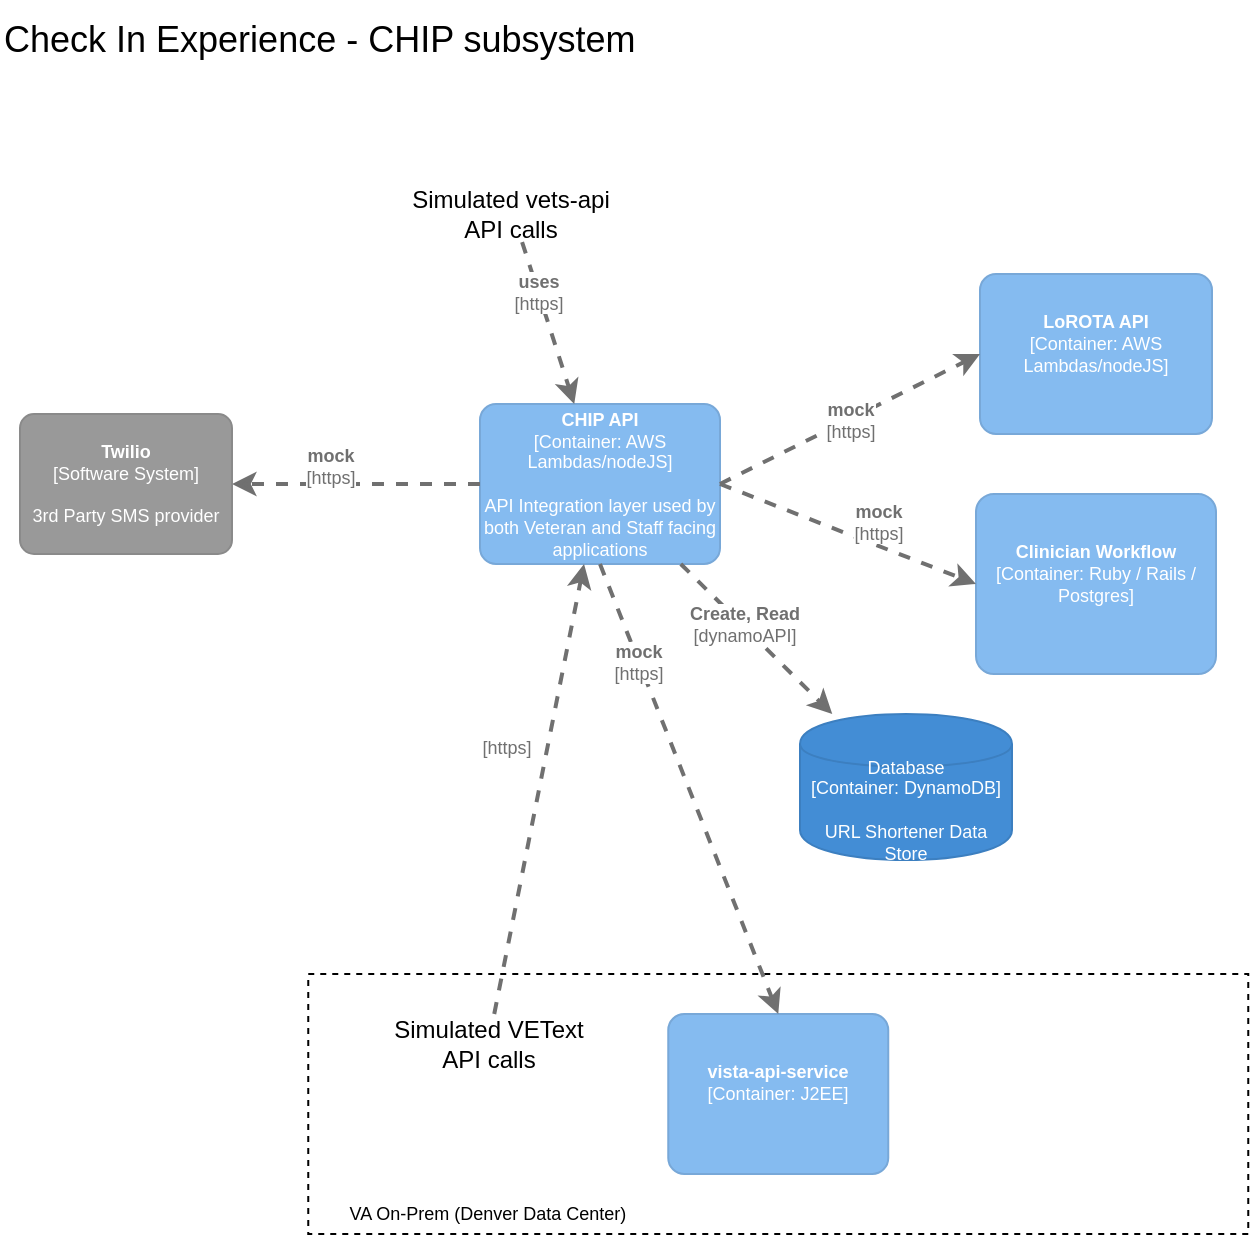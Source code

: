 <mxfile version="17.4.2" type="device" pages="2"><diagram id="0kmzMJJzeJOMZ-HE_vw-" name="container-diagram"><mxGraphModel dx="1106" dy="900" grid="1" gridSize="10" guides="1" tooltips="1" connect="1" arrows="1" fold="1" page="1" pageScale="1" pageWidth="850" pageHeight="1100" math="0" shadow="0"><root><mxCell id="0"/><mxCell id="1" parent="0"/><mxCell id="M__xR34WGRJQp1LNjwT0-4" value="" style="rounded=0;whiteSpace=wrap;html=1;dashed=1;fontSize=9;" parent="1" vertex="1"><mxGeometry x="194.13" y="500" width="470" height="130" as="geometry"/></mxCell><mxCell id="M__xR34WGRJQp1LNjwT0-5" value="&lt;font style=&quot;font-size: 18px&quot;&gt;Check In Experience - CHIP subsystem&lt;/font&gt;" style="text;html=1;strokeColor=none;fillColor=none;align=left;verticalAlign=middle;whiteSpace=wrap;rounded=0;dashed=1;" parent="1" vertex="1"><mxGeometry x="40" y="13" width="540" height="40" as="geometry"/></mxCell><object placeholders="1" c4Name="CHIP API" c4Type="Container" c4Technology="AWS Lambdas/nodeJS" c4Description="API Integration layer used by both Veteran and Staff facing applications" label="&lt;b style=&quot;font-size: 9px;&quot;&gt;%c4Name%&lt;/b&gt;&lt;div style=&quot;font-size: 9px;&quot;&gt;[%c4Type%: %c4Technology%]&lt;/div&gt;&lt;br style=&quot;font-size: 9px;&quot;&gt;&lt;div style=&quot;font-size: 9px;&quot;&gt;%c4Description%&lt;/div&gt;" link="data:page/id,PdkEBCP_D8CU_x1jGga0" id="M__xR34WGRJQp1LNjwT0-38"><mxCell style="rounded=1;whiteSpace=wrap;html=1;labelBackgroundColor=none;fillColor=#85BBF0;fontColor=#ffffff;align=center;arcSize=10;strokeColor=#78A8D8;metaEdit=1;metaData={&quot;c4Type&quot;:{&quot;editable&quot;:false}};points=[[0.25,0,0],[0.5,0,0],[0.75,0,0],[1,0.25,0],[1,0.5,0],[1,0.75,0],[0.75,1,0],[0.5,1,0],[0.25,1,0],[0,0.75,0],[0,0.5,0],[0,0.25,0]];fontSize=9;" parent="1" vertex="1"><mxGeometry x="280" y="215" width="120" height="80" as="geometry"/></mxCell></object><object placeholders="1" c4Name="LoROTA API" c4Type="Container" c4Technology="AWS Lambdas/nodeJS" c4Description="" label="&lt;b style=&quot;font-size: 9px;&quot;&gt;%c4Name%&lt;/b&gt;&lt;div style=&quot;font-size: 9px;&quot;&gt;[%c4Type%: %c4Technology%]&lt;/div&gt;&lt;br style=&quot;font-size: 9px;&quot;&gt;&lt;div style=&quot;font-size: 9px;&quot;&gt;%c4Description%&lt;/div&gt;" id="M__xR34WGRJQp1LNjwT0-39"><mxCell style="rounded=1;whiteSpace=wrap;html=1;labelBackgroundColor=none;fillColor=#85BBF0;fontColor=#ffffff;align=center;arcSize=10;strokeColor=#78A8D8;metaEdit=1;metaData={&quot;c4Type&quot;:{&quot;editable&quot;:false}};points=[[0.25,0,0],[0.5,0,0],[0.75,0,0],[1,0.25,0],[1,0.5,0],[1,0.75,0],[0.75,1,0],[0.5,1,0],[0.25,1,0],[0,0.75,0],[0,0.5,0],[0,0.25,0]];fontSize=9;" parent="1" vertex="1"><mxGeometry x="530.0" y="150" width="116" height="80" as="geometry"/></mxCell></object><object placeholders="1" c4Type="Relationship" c4Technology="https" c4Description="mock" label="&lt;div style=&quot;text-align: left; font-size: 9px;&quot;&gt;&lt;div style=&quot;text-align: center; font-size: 9px;&quot;&gt;&lt;b style=&quot;font-size: 9px;&quot;&gt;%c4Description%&lt;/b&gt;&lt;/div&gt;&lt;div style=&quot;text-align: center; font-size: 9px;&quot;&gt;[%c4Technology%]&lt;/div&gt;&lt;/div&gt;" id="M__xR34WGRJQp1LNjwT0-43"><mxCell style="edgeStyle=none;rounded=0;html=1;jettySize=auto;orthogonalLoop=1;strokeColor=#707070;strokeWidth=2;fontColor=#707070;jumpStyle=none;dashed=1;metaEdit=1;metaData={&quot;c4Type&quot;:{&quot;editable&quot;:false}};exitX=1;exitY=0.5;exitDx=0;exitDy=0;exitPerimeter=0;fontSize=9;entryX=0;entryY=0.5;entryDx=0;entryDy=0;entryPerimeter=0;" parent="1" source="M__xR34WGRJQp1LNjwT0-38" target="M__xR34WGRJQp1LNjwT0-39" edge="1"><mxGeometry width="160" relative="1" as="geometry"><mxPoint x="671" y="227" as="sourcePoint"/><mxPoint x="662" y="160" as="targetPoint"/></mxGeometry></mxCell></object><mxCell id="M__xR34WGRJQp1LNjwT0-47" value="VA On-Prem (Denver Data Center)" style="text;html=1;strokeColor=none;fillColor=none;align=center;verticalAlign=middle;whiteSpace=wrap;rounded=0;dashed=1;fontSize=9;" parent="1" vertex="1"><mxGeometry x="194.13" y="610" width="180" height="20" as="geometry"/></mxCell><object placeholders="1" c4Type="Relationship" c4Technology="https" c4Description="mock" label="&lt;div style=&quot;text-align: left; font-size: 9px;&quot;&gt;&lt;div style=&quot;text-align: center; font-size: 9px;&quot;&gt;&lt;b style=&quot;font-size: 9px;&quot;&gt;%c4Description%&lt;/b&gt;&lt;/div&gt;&lt;div style=&quot;text-align: center; font-size: 9px;&quot;&gt;[%c4Technology%]&lt;/div&gt;&lt;/div&gt;" id="M__xR34WGRJQp1LNjwT0-50"><mxCell style="edgeStyle=none;rounded=0;html=1;jettySize=auto;orthogonalLoop=1;strokeColor=#707070;strokeWidth=2;fontColor=#707070;jumpStyle=none;dashed=1;metaEdit=1;metaData={&quot;c4Type&quot;:{&quot;editable&quot;:false}};exitX=0;exitY=0.5;exitDx=0;exitDy=0;exitPerimeter=0;fontSize=9;entryX=1;entryY=0.5;entryDx=0;entryDy=0;entryPerimeter=0;" parent="1" source="M__xR34WGRJQp1LNjwT0-38" target="M__xR34WGRJQp1LNjwT0-54" edge="1"><mxGeometry x="0.213" y="-9" width="160" relative="1" as="geometry"><mxPoint x="384" y="367" as="sourcePoint"/><mxPoint x="128" y="240" as="targetPoint"/><mxPoint as="offset"/></mxGeometry></mxCell></object><object placeholders="1" c4Name="vista-api-service" c4Type="Container" c4Technology="J2EE" c4Description="" label="&lt;b style=&quot;font-size: 9px;&quot;&gt;%c4Name%&lt;/b&gt;&lt;div style=&quot;font-size: 9px;&quot;&gt;[%c4Type%: %c4Technology%]&lt;/div&gt;&lt;br style=&quot;font-size: 9px;&quot;&gt;&lt;div style=&quot;font-size: 9px;&quot;&gt;%c4Description%&lt;/div&gt;" id="M__xR34WGRJQp1LNjwT0-51"><mxCell style="rounded=1;whiteSpace=wrap;html=1;labelBackgroundColor=none;fillColor=#85BBF0;fontColor=#ffffff;align=center;arcSize=10;strokeColor=#78A8D8;metaEdit=1;metaData={&quot;c4Type&quot;:{&quot;editable&quot;:false}};points=[[0.25,0,0],[0.5,0,0],[0.75,0,0],[1,0.25,0],[1,0.5,0],[1,0.75,0],[0.75,1,0],[0.5,1,0],[0.25,1,0],[0,0.75,0],[0,0.5,0],[0,0.25,0]];fontSize=9;" parent="1" vertex="1"><mxGeometry x="374.13" y="520" width="110" height="80" as="geometry"/></mxCell></object><object placeholders="1" c4Type="Relationship" c4Technology="https" c4Description="mock" label="&lt;div style=&quot;text-align: left; font-size: 9px;&quot;&gt;&lt;div style=&quot;text-align: center; font-size: 9px;&quot;&gt;&lt;b style=&quot;font-size: 9px;&quot;&gt;%c4Description%&lt;/b&gt;&lt;/div&gt;&lt;div style=&quot;text-align: center; font-size: 9px;&quot;&gt;[%c4Technology%]&lt;/div&gt;&lt;/div&gt;" id="M__xR34WGRJQp1LNjwT0-52"><mxCell style="edgeStyle=none;rounded=0;html=1;jettySize=auto;orthogonalLoop=1;strokeColor=#707070;strokeWidth=2;fontColor=#707070;jumpStyle=none;dashed=1;metaEdit=1;metaData={&quot;c4Type&quot;:{&quot;editable&quot;:false}};exitX=0.5;exitY=1;exitDx=0;exitDy=0;exitPerimeter=0;entryX=0.5;entryY=0;entryDx=0;entryDy=0;entryPerimeter=0;fontSize=9;" parent="1" source="M__xR34WGRJQp1LNjwT0-38" target="M__xR34WGRJQp1LNjwT0-51" edge="1"><mxGeometry x="-0.568" width="160" relative="1" as="geometry"><mxPoint x="374" y="397" as="sourcePoint"/><mxPoint x="534" y="397" as="targetPoint"/><mxPoint as="offset"/></mxGeometry></mxCell></object><object placeholders="1" c4Name="Twilio" c4Type="Software System" c4Description="3rd Party SMS provider" label="&lt;b style=&quot;font-size: 9px;&quot;&gt;%c4Name%&lt;/b&gt;&lt;div style=&quot;font-size: 9px;&quot;&gt;[%c4Type%]&lt;/div&gt;&lt;br style=&quot;font-size: 9px;&quot;&gt;&lt;div style=&quot;font-size: 9px;&quot;&gt;%c4Description%&lt;/div&gt;" id="M__xR34WGRJQp1LNjwT0-54"><mxCell style="rounded=1;whiteSpace=wrap;html=1;labelBackgroundColor=none;fillColor=#999999;fontColor=#ffffff;align=center;arcSize=10;strokeColor=#8A8A8A;metaEdit=1;metaData={&quot;c4Type&quot;:{&quot;editable&quot;:false}};points=[[0.25,0,0],[0.5,0,0],[0.75,0,0],[1,0.25,0],[1,0.5,0],[1,0.75,0],[0.75,1,0],[0.5,1,0],[0.25,1,0],[0,0.75,0],[0,0.5,0],[0,0.25,0]];fontSize=9;" parent="1" vertex="1"><mxGeometry x="50" y="220" width="106" height="70" as="geometry"/></mxCell></object><object placeholders="1" c4Type="Relationship" c4Technology="https" c4Description="" label="&lt;div style=&quot;text-align: left; font-size: 9px;&quot;&gt;&lt;div style=&quot;text-align: center; font-size: 9px;&quot;&gt;&lt;b style=&quot;font-size: 9px;&quot;&gt;%c4Description%&lt;/b&gt;&lt;/div&gt;&lt;div style=&quot;text-align: center; font-size: 9px;&quot;&gt;[%c4Technology%]&lt;/div&gt;&lt;/div&gt;" id="M__xR34WGRJQp1LNjwT0-56"><mxCell style="edgeStyle=none;rounded=0;html=1;jettySize=auto;orthogonalLoop=1;strokeColor=#707070;strokeWidth=2;fontColor=#707070;jumpStyle=none;dashed=1;metaEdit=1;metaData={&quot;c4Type&quot;:{&quot;editable&quot;:false}};fontSize=9;" parent="1" source="5jxeOIPygQDXZTMkP1Gb-2" target="M__xR34WGRJQp1LNjwT0-38" edge="1"><mxGeometry x="0.146" y="20" width="160" relative="1" as="geometry"><mxPoint x="338.5" y="520" as="sourcePoint"/><mxPoint x="574" y="467" as="targetPoint"/><mxPoint as="offset"/></mxGeometry></mxCell></object><object placeholders="1" c4Type="Relationship" c4Technology="https" c4Description="uses" label="&lt;div style=&quot;text-align: left; font-size: 9px;&quot;&gt;&lt;div style=&quot;text-align: center; font-size: 9px;&quot;&gt;&lt;b style=&quot;font-size: 9px;&quot;&gt;%c4Description%&lt;/b&gt;&lt;/div&gt;&lt;div style=&quot;text-align: center; font-size: 9px;&quot;&gt;[%c4Technology%]&lt;/div&gt;&lt;/div&gt;" id="M__xR34WGRJQp1LNjwT0-60"><mxCell style="edgeStyle=none;rounded=0;html=1;jettySize=auto;orthogonalLoop=1;strokeColor=#707070;strokeWidth=2;fontColor=#707070;jumpStyle=none;dashed=1;metaEdit=1;metaData={&quot;c4Type&quot;:{&quot;editable&quot;:false}};exitX=0.555;exitY=0.967;exitDx=0;exitDy=0;exitPerimeter=0;fontSize=9;" parent="1" source="5jxeOIPygQDXZTMkP1Gb-1" target="M__xR34WGRJQp1LNjwT0-38" edge="1"><mxGeometry x="-0.375" width="160" relative="1" as="geometry"><mxPoint x="478" y="160" as="sourcePoint"/><mxPoint x="516" y="254" as="targetPoint"/><mxPoint as="offset"/></mxGeometry></mxCell></object><object placeholders="1" c4Type="Database" c4Technology="DynamoDB" c4Description="URL Shortener Data Store" label="%c4Type%&lt;div style=&quot;font-size: 9px;&quot;&gt;[Container:&amp;nbsp;%c4Technology%]&lt;/div&gt;&lt;br style=&quot;font-size: 9px;&quot;&gt;&lt;div style=&quot;font-size: 9px;&quot;&gt;%c4Description%&lt;/div&gt;" id="LznG4ZyHE_eNYAOeojmU-1"><mxCell style="shape=cylinder;whiteSpace=wrap;html=1;boundedLbl=1;rounded=0;labelBackgroundColor=none;fillColor=#438DD5;fontSize=9;fontColor=#ffffff;align=center;strokeColor=#3C7FC0;metaEdit=1;points=[[0.5,0,0],[1,0.25,0],[1,0.5,0],[1,0.75,0],[0.5,1,0],[0,0.75,0],[0,0.5,0],[0,0.25,0]];metaData={&quot;c4Type&quot;:{&quot;editable&quot;:false}};" parent="1" vertex="1"><mxGeometry x="440" y="370" width="106" height="73" as="geometry"/></mxCell></object><object placeholders="1" c4Type="Relationship" c4Technology="dynamoAPI" c4Description="Create, Read" label="&lt;div style=&quot;text-align: left; font-size: 9px;&quot;&gt;&lt;div style=&quot;text-align: center; font-size: 9px;&quot;&gt;&lt;b style=&quot;font-size: 9px;&quot;&gt;%c4Description%&lt;/b&gt;&lt;/div&gt;&lt;div style=&quot;text-align: center; font-size: 9px;&quot;&gt;[%c4Technology%]&lt;/div&gt;&lt;/div&gt;" id="LznG4ZyHE_eNYAOeojmU-4"><mxCell style="edgeStyle=none;rounded=0;html=1;jettySize=auto;orthogonalLoop=1;strokeColor=#707070;strokeWidth=2;fontColor=#707070;jumpStyle=none;dashed=1;metaEdit=1;metaData={&quot;c4Type&quot;:{&quot;editable&quot;:false}};fontSize=9;" parent="1" source="M__xR34WGRJQp1LNjwT0-38" target="LznG4ZyHE_eNYAOeojmU-1" edge="1"><mxGeometry x="-0.176" y="1" width="160" relative="1" as="geometry"><mxPoint x="612" y="260" as="sourcePoint"/><mxPoint x="621.449" y="327" as="targetPoint"/><mxPoint as="offset"/></mxGeometry></mxCell></object><object placeholders="1" c4Name="Clinician Workflow" c4Type="Container" c4Technology="Ruby / Rails / Postgres" c4Description="" label="&lt;b style=&quot;font-size: 9px;&quot;&gt;%c4Name%&lt;/b&gt;&lt;div style=&quot;font-size: 9px;&quot;&gt;[%c4Type%: %c4Technology%]&lt;/div&gt;&lt;br style=&quot;font-size: 9px;&quot;&gt;&lt;div style=&quot;font-size: 9px;&quot;&gt;%c4Description%&lt;/div&gt;" id="Gn8hdsJZ40udHxMq3nI0-1"><mxCell style="rounded=1;whiteSpace=wrap;html=1;labelBackgroundColor=none;fillColor=#85BBF0;fontColor=#ffffff;align=center;arcSize=10;strokeColor=#78A8D8;metaEdit=1;metaData={&quot;c4Type&quot;:{&quot;editable&quot;:false}};points=[[0.25,0,0],[0.5,0,0],[0.75,0,0],[1,0.25,0],[1,0.5,0],[1,0.75,0],[0.75,1,0],[0.5,1,0],[0.25,1,0],[0,0.75,0],[0,0.5,0],[0,0.25,0]];fontSize=9;" parent="1" vertex="1"><mxGeometry x="528" y="260" width="120" height="90" as="geometry"/></mxCell></object><object placeholders="1" c4Type="Relationship" c4Technology="https" c4Description="mock" label="&lt;div style=&quot;text-align: left; font-size: 9px;&quot;&gt;&lt;div style=&quot;text-align: center; font-size: 9px;&quot;&gt;&lt;b style=&quot;font-size: 9px;&quot;&gt;%c4Description%&lt;/b&gt;&lt;/div&gt;&lt;div style=&quot;text-align: center; font-size: 9px;&quot;&gt;[%c4Technology%]&lt;/div&gt;&lt;/div&gt;" id="Gn8hdsJZ40udHxMq3nI0-7"><mxCell style="edgeStyle=none;rounded=0;html=1;jettySize=auto;orthogonalLoop=1;strokeColor=#707070;strokeWidth=2;fontColor=#707070;jumpStyle=none;dashed=1;metaEdit=1;metaData={&quot;c4Type&quot;:{&quot;editable&quot;:false}};entryX=0;entryY=0.5;entryDx=0;entryDy=0;entryPerimeter=0;exitX=1;exitY=0.5;exitDx=0;exitDy=0;exitPerimeter=0;fontSize=9;startArrow=none;startFill=0;" parent="1" source="M__xR34WGRJQp1LNjwT0-38" target="Gn8hdsJZ40udHxMq3nI0-1" edge="1"><mxGeometry x="0.179" y="11" width="160" relative="1" as="geometry"><mxPoint x="396.38" y="536" as="sourcePoint"/><mxPoint x="470" y="330" as="targetPoint"/><mxPoint as="offset"/></mxGeometry></mxCell></object><mxCell id="5jxeOIPygQDXZTMkP1Gb-1" value="Simulated vets-api&lt;br&gt;API calls" style="text;html=1;align=center;verticalAlign=middle;resizable=0;points=[];autosize=1;strokeColor=none;fillColor=none;" vertex="1" parent="1"><mxGeometry x="240" y="105" width="110" height="30" as="geometry"/></mxCell><mxCell id="5jxeOIPygQDXZTMkP1Gb-2" value="Simulated VEText&lt;br&gt;API calls" style="text;html=1;align=center;verticalAlign=middle;resizable=0;points=[];autosize=1;strokeColor=none;fillColor=none;" vertex="1" parent="1"><mxGeometry x="229.13" y="520" width="110" height="30" as="geometry"/></mxCell></root></mxGraphModel></diagram><diagram id="PdkEBCP_D8CU_x1jGga0" name="CHIP-Component-Diagram"><mxGraphModel dx="1799" dy="1220" grid="1" gridSize="10" guides="1" tooltips="1" connect="1" arrows="1" fold="1" page="1" pageScale="1" pageWidth="850" pageHeight="1100" math="0" shadow="0"><root><mxCell id="bq_Tjl5DXfXFqc5ah46k-0"/><mxCell id="bq_Tjl5DXfXFqc5ah46k-1" parent="bq_Tjl5DXfXFqc5ah46k-0"/><mxCell id="qF7ay8xb9gY_R86L2vVn-1" value="" style="group;fontSize=16;" parent="bq_Tjl5DXfXFqc5ah46k-1" vertex="1" connectable="0"><mxGeometry x="50" y="40" width="770" height="750" as="geometry"/></mxCell><mxCell id="qF7ay8xb9gY_R86L2vVn-2" value="" style="rounded=0;whiteSpace=wrap;html=1;dashed=1;" parent="qF7ay8xb9gY_R86L2vVn-1" vertex="1"><mxGeometry x="250" y="60" width="250" height="690" as="geometry"/></mxCell><mxCell id="qF7ay8xb9gY_R86L2vVn-3" value="&lt;font style=&quot;font-size: 18px&quot;&gt;Component Diagram for Check In Experience - CHIP&lt;/font&gt;" style="text;html=1;strokeColor=none;fillColor=none;align=left;verticalAlign=middle;whiteSpace=wrap;rounded=0;dashed=1;" parent="qF7ay8xb9gY_R86L2vVn-1" vertex="1"><mxGeometry width="540" height="40" as="geometry"/></mxCell><mxCell id="qF7ay8xb9gY_R86L2vVn-4" value="Check In integration Point (CHIP)&amp;nbsp;" style="text;html=1;strokeColor=none;fillColor=none;align=center;verticalAlign=middle;whiteSpace=wrap;rounded=0;dashed=1;fontSize=16;" parent="qF7ay8xb9gY_R86L2vVn-1" vertex="1"><mxGeometry x="250" y="70" width="250.38" height="20" as="geometry"/></mxCell><object placeholders="1" c4Name="VETS-API" c4Type="Container" c4Technology="Ruby / Rails / Postgres" c4Description="Provides digital check in functionality via RESTful API" label="&lt;b&gt;%c4Name%&lt;/b&gt;&lt;div&gt;[%c4Type%: %c4Technology%]&lt;/div&gt;&lt;br&gt;&lt;div&gt;%c4Description%&lt;/div&gt;" id="qF7ay8xb9gY_R86L2vVn-5"><mxCell style="rounded=1;whiteSpace=wrap;html=1;labelBackgroundColor=none;fillColor=#85BBF0;fontColor=#ffffff;align=center;arcSize=10;strokeColor=#78A8D8;metaEdit=1;metaData={&quot;c4Type&quot;:{&quot;editable&quot;:false}};points=[[0.25,0,0],[0.5,0,0],[0.75,0,0],[1,0.25,0],[1,0.5,0],[1,0.75,0],[0.75,1,0],[0.5,1,0],[0.25,1,0],[0,0.75,0],[0,0.5,0],[0,0.25,0]];" parent="qF7ay8xb9gY_R86L2vVn-1" vertex="1"><mxGeometry x="610" y="395" width="160" height="110.0" as="geometry"/></mxCell></object><object placeholders="1" c4Name="LoROTA API" c4Type="Container" c4Technology="AWS Lambdas/nodeJS" c4Description="Provides secure temporary cache to share data between applications" label="&lt;b&gt;%c4Name%&lt;/b&gt;&lt;div&gt;[%c4Type%: %c4Technology%]&lt;/div&gt;&lt;br&gt;&lt;div&gt;%c4Description%&lt;/div&gt;" id="qF7ay8xb9gY_R86L2vVn-6"><mxCell style="rounded=1;whiteSpace=wrap;html=1;labelBackgroundColor=none;fillColor=#85BBF0;fontColor=#ffffff;align=center;arcSize=10;strokeColor=#78A8D8;metaEdit=1;metaData={&quot;c4Type&quot;:{&quot;editable&quot;:false}};points=[[0.25,0,0],[0.5,0,0],[0.75,0,0],[1,0.25,0],[1,0.5,0],[1,0.75,0],[0.75,1,0],[0.5,1,0],[0.25,1,0],[0,0.75,0],[0,0.5,0],[0,0.25,0]];" parent="qF7ay8xb9gY_R86L2vVn-1" vertex="1"><mxGeometry x="11" y="460" width="160" height="110.0" as="geometry"/></mxCell></object><object placeholders="1" c4Type="Relationship" c4Technology="https" c4Description="POST" label="&lt;div style=&quot;text-align: left&quot;&gt;&lt;div style=&quot;text-align: center&quot;&gt;&lt;b&gt;%c4Description%&lt;/b&gt;&lt;/div&gt;&lt;div style=&quot;text-align: center&quot;&gt;[%c4Technology%]&lt;/div&gt;&lt;/div&gt;" id="qF7ay8xb9gY_R86L2vVn-7"><mxCell style="edgeStyle=none;rounded=0;html=1;jettySize=auto;orthogonalLoop=1;strokeColor=#707070;strokeWidth=2;fontColor=#707070;jumpStyle=none;dashed=1;metaEdit=1;metaData={&quot;c4Type&quot;:{&quot;editable&quot;:false}};exitX=0;exitY=0.25;exitDx=0;exitDy=0;exitPerimeter=0;entryX=1;entryY=0.5;entryDx=0;entryDy=0;entryPerimeter=0;" parent="qF7ay8xb9gY_R86L2vVn-1" source="qF7ay8xb9gY_R86L2vVn-5" target="qF7ay8xb9gY_R86L2vVn-13" edge="1"><mxGeometry x="-0.402" y="11" width="160" relative="1" as="geometry"><mxPoint x="397" y="486" as="sourcePoint"/><mxPoint x="700" y="490" as="targetPoint"/><mxPoint as="offset"/></mxGeometry></mxCell></object><object placeholders="1" c4Type="Relationship" c4Technology="https" c4Description="POST" label="&lt;div style=&quot;text-align: left&quot;&gt;&lt;div style=&quot;text-align: center&quot;&gt;&lt;b&gt;%c4Description%&lt;/b&gt;&lt;/div&gt;&lt;div style=&quot;text-align: center&quot;&gt;[%c4Technology%]&lt;/div&gt;&lt;/div&gt;" id="qF7ay8xb9gY_R86L2vVn-8"><mxCell style="edgeStyle=none;rounded=0;html=1;entryX=1;entryY=0.5;jettySize=auto;orthogonalLoop=1;strokeColor=#707070;strokeWidth=2;fontColor=#707070;jumpStyle=none;dashed=1;metaEdit=1;metaData={&quot;c4Type&quot;:{&quot;editable&quot;:false}};entryDx=0;entryDy=0;entryPerimeter=0;exitX=0;exitY=0.5;exitDx=0;exitDy=0;exitPerimeter=0;" parent="qF7ay8xb9gY_R86L2vVn-1" source="qF7ay8xb9gY_R86L2vVn-12" target="qF7ay8xb9gY_R86L2vVn-6" edge="1"><mxGeometry width="160" relative="1" as="geometry"><mxPoint x="100" y="750" as="sourcePoint"/><mxPoint x="807" y="440" as="targetPoint"/></mxGeometry></mxCell></object><object placeholders="1" c4Name="Twilio" c4Type="Software System" c4Description="3rd Party SMS provider" label="&lt;b&gt;%c4Name%&lt;/b&gt;&lt;div&gt;[%c4Type%]&lt;/div&gt;&lt;br&gt;&lt;div&gt;%c4Description%&lt;/div&gt;" id="qF7ay8xb9gY_R86L2vVn-9"><mxCell style="rounded=1;whiteSpace=wrap;html=1;labelBackgroundColor=none;fillColor=#999999;fontColor=#ffffff;align=center;arcSize=10;strokeColor=#8A8A8A;metaEdit=1;metaData={&quot;c4Type&quot;:{&quot;editable&quot;:false}};points=[[0.25,0,0],[0.5,0,0],[0.75,0,0],[1,0.25,0],[1,0.5,0],[1,0.75,0],[0.75,1,0],[0.5,1,0],[0.25,1,0],[0,0.75,0],[0,0.5,0],[0,0.25,0]];" parent="qF7ay8xb9gY_R86L2vVn-1" vertex="1"><mxGeometry x="11" y="280" width="160" height="110.0" as="geometry"/></mxCell></object><object placeholders="1" c4Name="initiateCheckIn" c4Type="Component" c4Technology="NodeJS Lambda" c4Description="Receives data from VeText, validates, sends payload to LoROTA and sends SMS to Veteran&#10;&#10;POST /initiate-checkin" label="&lt;b&gt;%c4Name%&lt;/b&gt;&lt;div&gt;[%c4Type%: %c4Technology%]&lt;/div&gt;&lt;br&gt;&lt;div&gt;%c4Description%&lt;/div&gt;" id="qF7ay8xb9gY_R86L2vVn-10"><mxCell style="rounded=1;whiteSpace=wrap;html=1;labelBackgroundColor=none;fillColor=#438DD5;fontColor=#ffffff;align=center;arcSize=10;strokeColor=#3C7FC0;metaEdit=1;metaData={&quot;c4Type&quot;:{&quot;editable&quot;:false}};points=[[0.25,0,0],[0.5,0,0],[0.75,0,0],[1,0.25,0],[1,0.5,0],[1,0.75,0],[0.75,1,0],[0.5,1,0],[0.25,1,0],[0,0.75,0],[0,0.5,0],[0,0.25,0]];" parent="qF7ay8xb9gY_R86L2vVn-1" vertex="1"><mxGeometry x="270" y="100" width="208" height="140" as="geometry"/></mxCell></object><object placeholders="1" c4Type="Relationship" c4Technology="https" c4Description="POST" label="&lt;div style=&quot;text-align: left&quot;&gt;&lt;div style=&quot;text-align: center&quot;&gt;&lt;b&gt;%c4Description%&lt;/b&gt;&lt;/div&gt;&lt;div style=&quot;text-align: center&quot;&gt;[%c4Technology%]&lt;/div&gt;&lt;/div&gt;" id="qF7ay8xb9gY_R86L2vVn-11"><mxCell style="edgeStyle=none;rounded=0;html=1;jettySize=auto;orthogonalLoop=1;strokeColor=#707070;strokeWidth=2;fontColor=#707070;jumpStyle=none;dashed=1;metaEdit=1;metaData={&quot;c4Type&quot;:{&quot;editable&quot;:false}};exitX=0;exitY=0.75;exitDx=0;exitDy=0;exitPerimeter=0;" parent="qF7ay8xb9gY_R86L2vVn-1" source="qF7ay8xb9gY_R86L2vVn-10" target="qF7ay8xb9gY_R86L2vVn-9" edge="1"><mxGeometry x="0.526" y="-11" width="160" relative="1" as="geometry"><mxPoint x="290" y="440" as="sourcePoint"/><mxPoint x="100" y="540" as="targetPoint"/><mxPoint as="offset"/></mxGeometry></mxCell></object><object placeholders="1" c4Name="refreshAppointments" c4Type="Component" c4Technology="NodeJS Lambda" c4Description="Provides functionality to fetch the latest appointment data from VistA and send to Lorota&#10;&#10;POST /refresh-appointments/{UUID}" label="&lt;b&gt;%c4Name%&lt;/b&gt;&lt;div&gt;[%c4Type%: %c4Technology%]&lt;/div&gt;&lt;br&gt;&lt;div&gt;%c4Description%&lt;/div&gt;" id="qF7ay8xb9gY_R86L2vVn-12"><mxCell style="rounded=1;whiteSpace=wrap;html=1;labelBackgroundColor=none;fillColor=#438DD5;fontColor=#ffffff;align=center;arcSize=10;strokeColor=#3C7FC0;metaEdit=1;metaData={&quot;c4Type&quot;:{&quot;editable&quot;:false}};points=[[0.25,0,0],[0.5,0,0],[0.75,0,0],[1,0.25,0],[1,0.5,0],[1,0.75,0],[0.75,1,0],[0.5,1,0],[0.25,1,0],[0,0.75,0],[0,0.5,0],[0,0.25,0]];" parent="qF7ay8xb9gY_R86L2vVn-1" vertex="1"><mxGeometry x="270" y="420" width="208" height="140" as="geometry"/></mxCell></object><object placeholders="1" c4Name="token" c4Type="Component" c4Technology="NodeJS Lambda" c4Description="Authenticates application API KEY and returns an Access Token&#10;&#10;POST /token " label="&lt;b&gt;%c4Name%&lt;/b&gt;&lt;div&gt;[%c4Type%: %c4Technology%]&lt;/div&gt;&lt;br&gt;&lt;div&gt;%c4Description%&lt;/div&gt;" id="qF7ay8xb9gY_R86L2vVn-13"><mxCell style="rounded=1;whiteSpace=wrap;html=1;labelBackgroundColor=none;fillColor=#438DD5;fontColor=#ffffff;align=center;arcSize=10;strokeColor=#3C7FC0;metaEdit=1;metaData={&quot;c4Type&quot;:{&quot;editable&quot;:false}};points=[[0.25,0,0],[0.5,0,0],[0.75,0,0],[1,0.25,0],[1,0.5,0],[1,0.75,0],[0.75,1,0],[0.5,1,0],[0.25,1,0],[0,0.75,0],[0,0.5,0],[0,0.25,0]];" parent="qF7ay8xb9gY_R86L2vVn-1" vertex="1"><mxGeometry x="270" y="260" width="208" height="140" as="geometry"/></mxCell></object><object placeholders="1" c4Name="checkIn" c4Type="Component" c4Technology="NodeJS Lambda" c4Description="Provides endpoint and functionality to check a Veteran in to an appointment&#10;&#10;POST /actions/check-in/{UUID}" label="&lt;b&gt;%c4Name%&lt;/b&gt;&lt;div&gt;[%c4Type%: %c4Technology%]&lt;/div&gt;&lt;br&gt;&lt;div&gt;%c4Description%&lt;/div&gt;" id="qF7ay8xb9gY_R86L2vVn-14"><mxCell style="rounded=1;whiteSpace=wrap;html=1;labelBackgroundColor=none;fillColor=#438DD5;fontColor=#ffffff;align=center;arcSize=10;strokeColor=#3C7FC0;metaEdit=1;metaData={&quot;c4Type&quot;:{&quot;editable&quot;:false}};points=[[0.25,0,0],[0.5,0,0],[0.75,0,0],[1,0.25,0],[1,0.5,0],[1,0.75,0],[0.75,1,0],[0.5,1,0],[0.25,1,0],[0,0.75,0],[0,0.5,0],[0,0.25,0]];" parent="qF7ay8xb9gY_R86L2vVn-1" vertex="1"><mxGeometry x="270" y="580" width="208" height="140" as="geometry"/></mxCell></object><object placeholders="1" c4Name="VA On-Prem API and Datastore" c4Type="Software System" c4Description="Provides functionality for accessing legacy VistA systems and SMS management" label="&lt;b&gt;%c4Name%&lt;/b&gt;&lt;div&gt;[%c4Type%]&lt;/div&gt;&lt;br&gt;&lt;div&gt;%c4Description%&lt;/div&gt;" id="qF7ay8xb9gY_R86L2vVn-15"><mxCell style="rounded=1;whiteSpace=wrap;html=1;labelBackgroundColor=none;fillColor=#1168BD;fontColor=#ffffff;align=center;arcSize=10;strokeColor=#1168BD;metaEdit=1;metaData={&quot;c4Type&quot;:{&quot;editable&quot;:false}};points=[[0.25,0,0],[0.5,0,0],[0.75,0,0],[1,0.25,0],[1,0.5,0],[1,0.75,0],[0.75,1,0],[0.5,1,0],[0.25,1,0],[0,0.75,0],[0,0.5,0],[0,0.25,0]];dashed=1;" parent="qF7ay8xb9gY_R86L2vVn-1" vertex="1"><mxGeometry y="100" width="182" height="120" as="geometry"/></mxCell></object><object placeholders="1" c4Type="Relationship" c4Technology="https" c4Description="POST" label="&lt;div style=&quot;text-align: left&quot;&gt;&lt;div style=&quot;text-align: center&quot;&gt;&lt;b&gt;%c4Description%&lt;/b&gt;&lt;/div&gt;&lt;div style=&quot;text-align: center&quot;&gt;[%c4Technology%]&lt;/div&gt;&lt;/div&gt;" id="qF7ay8xb9gY_R86L2vVn-16"><mxCell style="edgeStyle=none;rounded=0;html=1;jettySize=auto;orthogonalLoop=1;strokeColor=#707070;strokeWidth=2;fontColor=#707070;jumpStyle=none;dashed=1;metaEdit=1;metaData={&quot;c4Type&quot;:{&quot;editable&quot;:false}};exitX=1.005;exitY=0.575;exitDx=0;exitDy=0;exitPerimeter=0;entryX=0;entryY=0.5;entryDx=0;entryDy=0;entryPerimeter=0;" parent="qF7ay8xb9gY_R86L2vVn-1" source="qF7ay8xb9gY_R86L2vVn-15" target="qF7ay8xb9gY_R86L2vVn-13" edge="1"><mxGeometry x="-0.539" y="3" width="160" relative="1" as="geometry"><mxPoint x="300" y="380" as="sourcePoint"/><mxPoint x="460" y="380" as="targetPoint"/><mxPoint as="offset"/></mxGeometry></mxCell></object><object placeholders="1" c4Type="Relationship" c4Technology="https" c4Description="POST" label="&lt;div style=&quot;text-align: left&quot;&gt;&lt;div style=&quot;text-align: center&quot;&gt;&lt;b&gt;%c4Description%&lt;/b&gt;&lt;/div&gt;&lt;div style=&quot;text-align: center&quot;&gt;[%c4Technology%]&lt;/div&gt;&lt;/div&gt;" id="qF7ay8xb9gY_R86L2vVn-17"><mxCell style="edgeStyle=none;rounded=0;html=1;entryX=0.963;entryY=0;jettySize=auto;orthogonalLoop=1;strokeColor=#707070;strokeWidth=2;fontColor=#707070;jumpStyle=none;dashed=1;metaEdit=1;metaData={&quot;c4Type&quot;:{&quot;editable&quot;:false}};exitX=0.006;exitY=0.958;exitDx=0;exitDy=0;exitPerimeter=0;entryDx=0;entryDy=0;entryPerimeter=0;" parent="qF7ay8xb9gY_R86L2vVn-1" source="qF7ay8xb9gY_R86L2vVn-10" target="qF7ay8xb9gY_R86L2vVn-6" edge="1"><mxGeometry x="0.459" y="14" width="160" relative="1" as="geometry"><mxPoint x="300" y="470" as="sourcePoint"/><mxPoint x="460" y="470" as="targetPoint"/><mxPoint y="1" as="offset"/></mxGeometry></mxCell></object><object placeholders="1" c4Type="Relationship" c4Technology="https" c4Description="POST" label="&lt;div style=&quot;text-align: left&quot;&gt;&lt;div style=&quot;text-align: center&quot;&gt;&lt;b&gt;%c4Description%&lt;/b&gt;&lt;/div&gt;&lt;div style=&quot;text-align: center&quot;&gt;[%c4Technology%]&lt;/div&gt;&lt;/div&gt;" id="qF7ay8xb9gY_R86L2vVn-18"><mxCell style="edgeStyle=none;rounded=0;html=1;entryX=1;entryY=0.5;jettySize=auto;orthogonalLoop=1;strokeColor=#707070;strokeWidth=2;fontColor=#707070;jumpStyle=none;dashed=1;metaEdit=1;metaData={&quot;c4Type&quot;:{&quot;editable&quot;:false}};exitX=0;exitY=0.5;exitDx=0;exitDy=0;exitPerimeter=0;entryDx=0;entryDy=0;entryPerimeter=0;" parent="qF7ay8xb9gY_R86L2vVn-1" source="qF7ay8xb9gY_R86L2vVn-5" target="qF7ay8xb9gY_R86L2vVn-12" edge="1"><mxGeometry x="-0.372" y="-6" width="160" relative="1" as="geometry"><mxPoint x="300" y="470" as="sourcePoint"/><mxPoint x="460" y="470" as="targetPoint"/><mxPoint as="offset"/></mxGeometry></mxCell></object><object placeholders="1" c4Type="Relationship" c4Technology="https" c4Description="POST" label="&lt;div style=&quot;text-align: left&quot;&gt;&lt;div style=&quot;text-align: center&quot;&gt;&lt;b&gt;%c4Description%&lt;/b&gt;&lt;/div&gt;&lt;div style=&quot;text-align: center&quot;&gt;[%c4Technology%]&lt;/div&gt;&lt;/div&gt;" id="qF7ay8xb9gY_R86L2vVn-19"><mxCell style="edgeStyle=none;rounded=0;html=1;jettySize=auto;orthogonalLoop=1;strokeColor=#707070;strokeWidth=2;fontColor=#707070;jumpStyle=none;dashed=1;metaEdit=1;metaData={&quot;c4Type&quot;:{&quot;editable&quot;:false}};exitX=1;exitY=0.25;exitDx=0;exitDy=0;exitPerimeter=0;entryX=0;entryY=0.25;entryDx=0;entryDy=0;entryPerimeter=0;" parent="qF7ay8xb9gY_R86L2vVn-1" source="qF7ay8xb9gY_R86L2vVn-15" target="qF7ay8xb9gY_R86L2vVn-10" edge="1"><mxGeometry x="-0.356" width="160" relative="1" as="geometry"><mxPoint x="438" y="670" as="sourcePoint"/><mxPoint x="550" y="680" as="targetPoint"/><mxPoint as="offset"/></mxGeometry></mxCell></object><object placeholders="1" c4Type="Relationship" c4Technology="https" c4Description="POST" label="&lt;div style=&quot;text-align: left&quot;&gt;&lt;div style=&quot;text-align: center&quot;&gt;&lt;b&gt;%c4Description%&lt;/b&gt;&lt;/div&gt;&lt;div style=&quot;text-align: center&quot;&gt;[%c4Technology%]&lt;/div&gt;&lt;/div&gt;" id="qF7ay8xb9gY_R86L2vVn-20"><mxCell style="edgeStyle=none;rounded=0;html=1;entryX=1;entryY=0.5;jettySize=auto;orthogonalLoop=1;strokeColor=#707070;strokeWidth=2;fontColor=#707070;jumpStyle=none;dashed=1;metaEdit=1;metaData={&quot;c4Type&quot;:{&quot;editable&quot;:false}};exitX=0;exitY=0.75;exitDx=0;exitDy=0;exitPerimeter=0;entryDx=0;entryDy=0;entryPerimeter=0;" parent="qF7ay8xb9gY_R86L2vVn-1" source="qF7ay8xb9gY_R86L2vVn-5" target="qF7ay8xb9gY_R86L2vVn-14" edge="1"><mxGeometry x="-0.265" y="4" width="160" relative="1" as="geometry"><mxPoint x="580" y="395" as="sourcePoint"/><mxPoint x="462" y="460" as="targetPoint"/><mxPoint as="offset"/></mxGeometry></mxCell></object></root></mxGraphModel></diagram></mxfile>